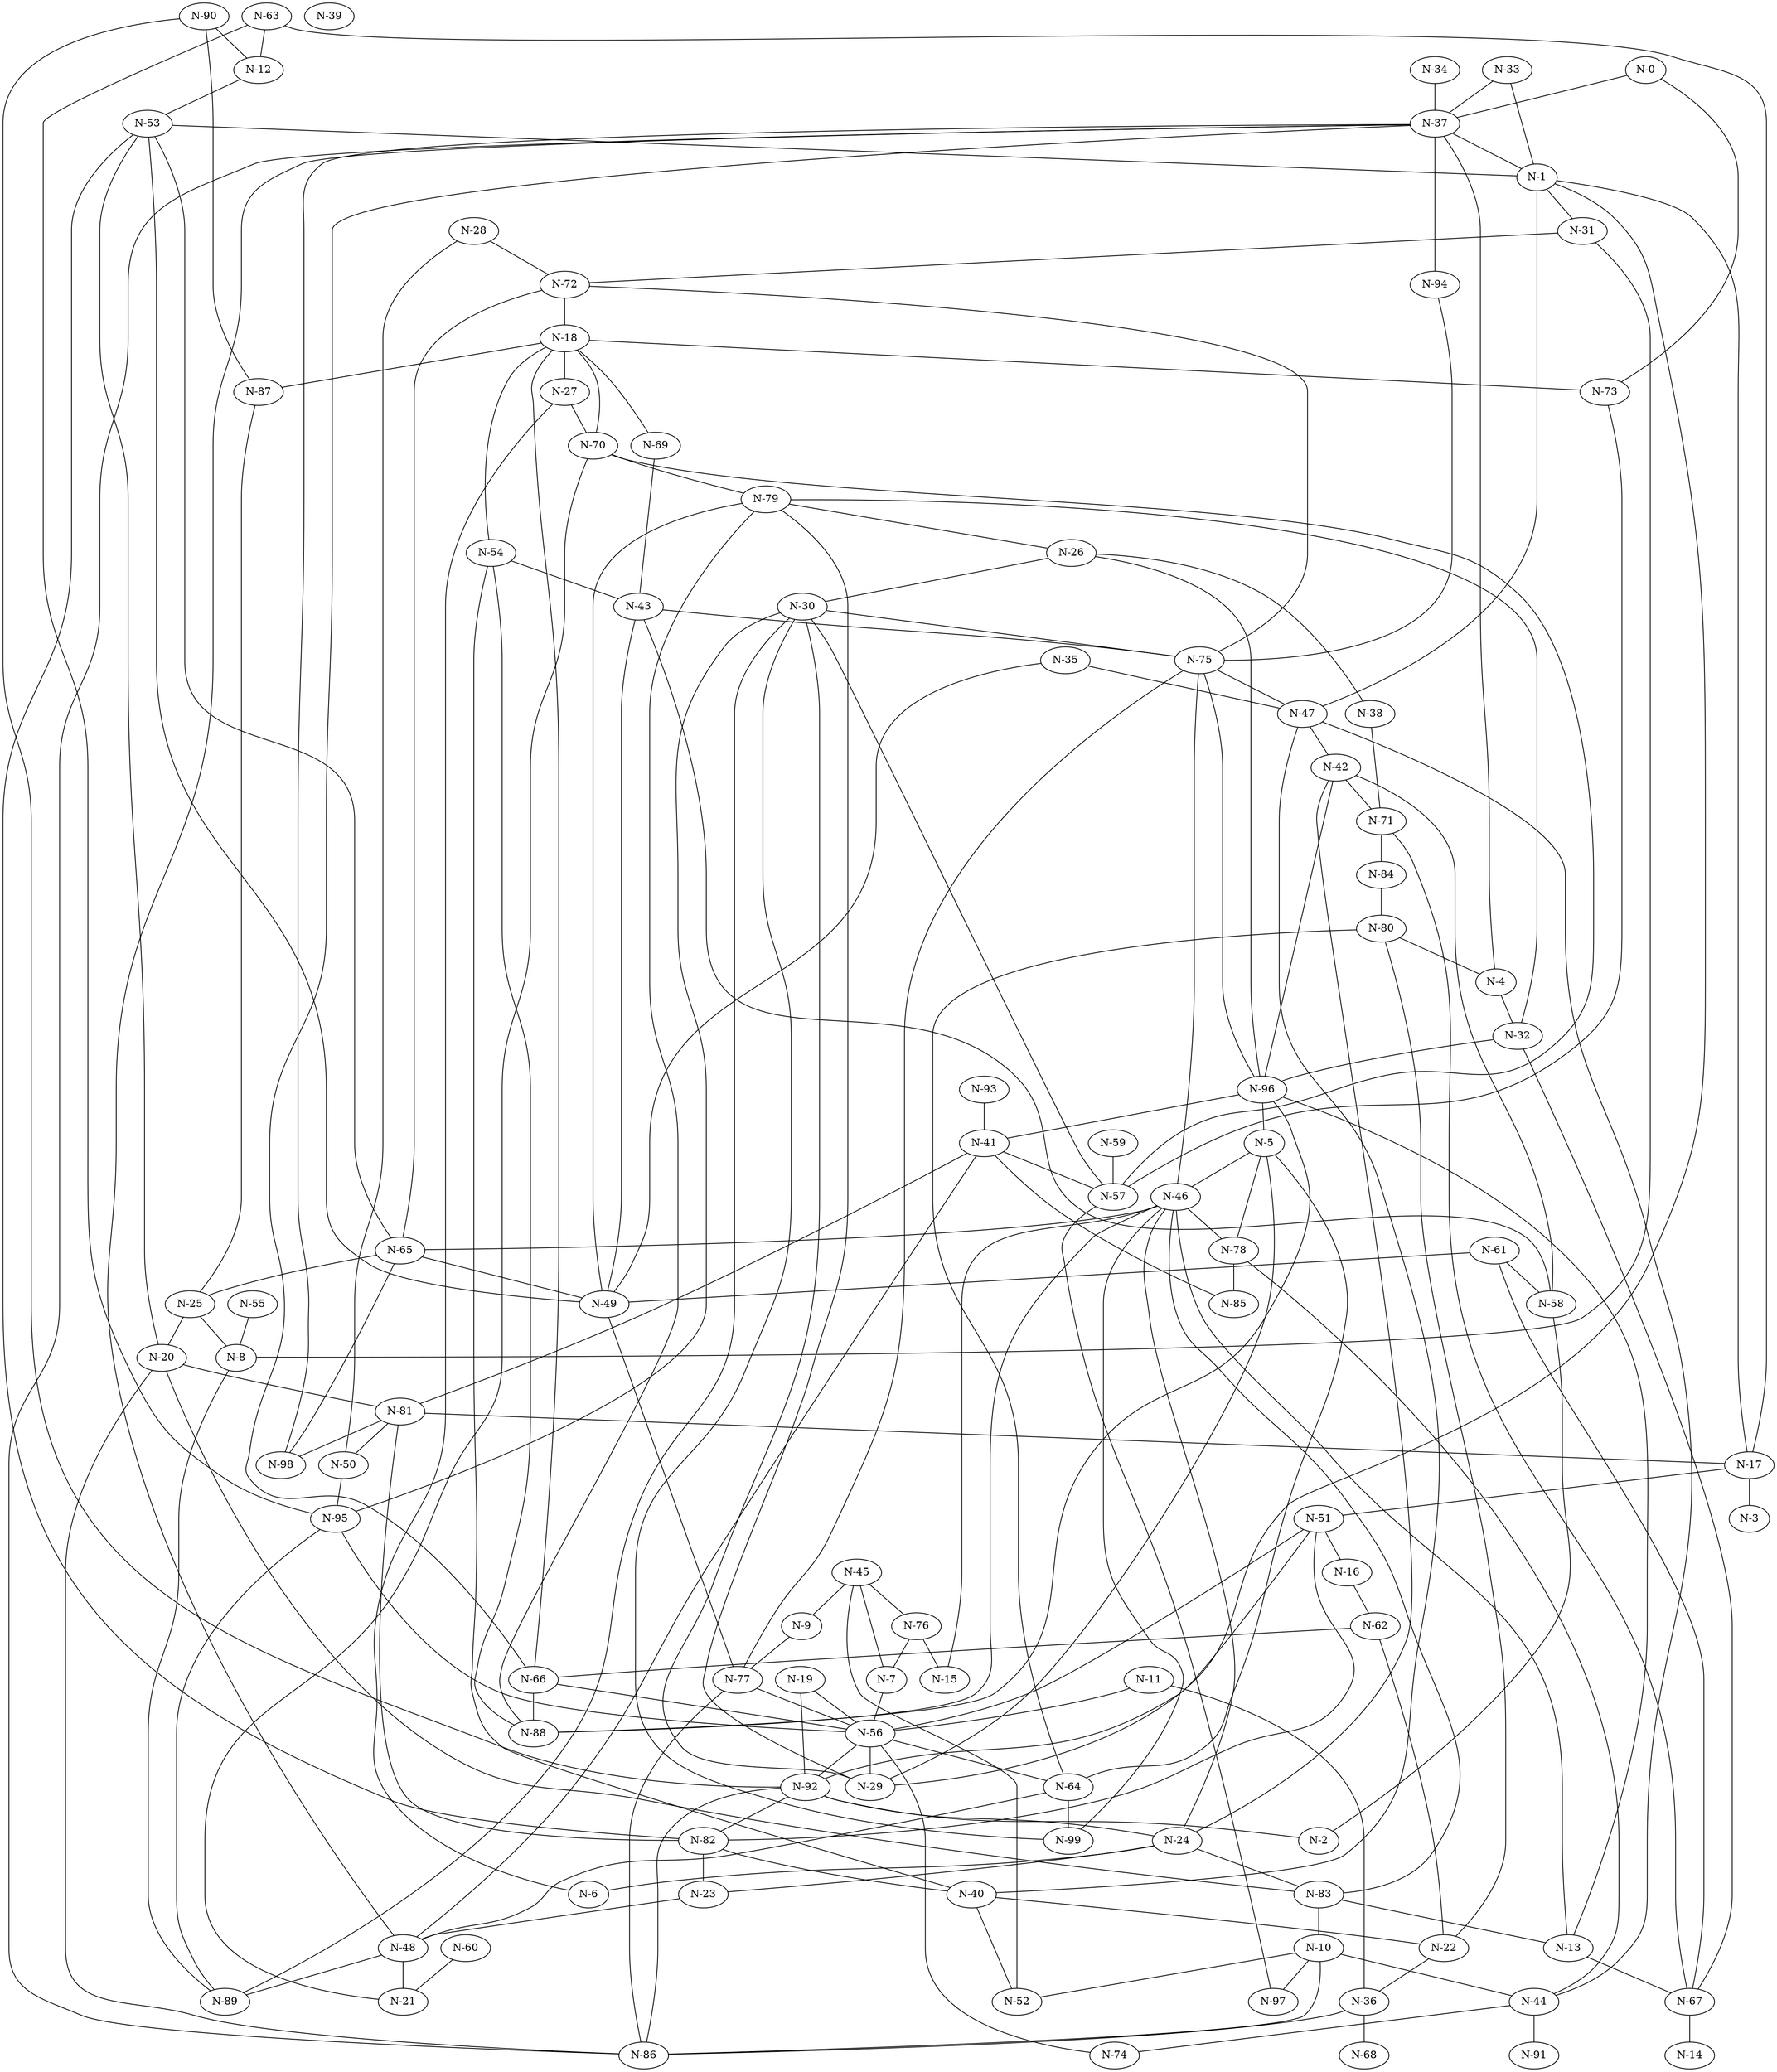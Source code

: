 graph G {
    "N-0";
    "N-1";
    "N-2";
    "N-3";
    "N-4";
    "N-5";
    "N-6";
    "N-7";
    "N-8";
    "N-9";
    "N-10";
    "N-11";
    "N-12";
    "N-13";
    "N-14";
    "N-15";
    "N-16";
    "N-17";
    "N-18";
    "N-19";
    "N-20";
    "N-21";
    "N-22";
    "N-23";
    "N-24";
    "N-25";
    "N-26";
    "N-27";
    "N-28";
    "N-29";
    "N-30";
    "N-31";
    "N-32";
    "N-33";
    "N-34";
    "N-35";
    "N-36";
    "N-37";
    "N-38";
    "N-39";
    "N-40";
    "N-41";
    "N-42";
    "N-43";
    "N-44";
    "N-45";
    "N-46";
    "N-47";
    "N-48";
    "N-49";
    "N-50";
    "N-51";
    "N-52";
    "N-53";
    "N-54";
    "N-55";
    "N-56";
    "N-57";
    "N-58";
    "N-59";
    "N-60";
    "N-61";
    "N-62";
    "N-63";
    "N-64";
    "N-65";
    "N-66";
    "N-67";
    "N-68";
    "N-69";
    "N-70";
    "N-71";
    "N-72";
    "N-73";
    "N-74";
    "N-75";
    "N-76";
    "N-77";
    "N-78";
    "N-79";
    "N-80";
    "N-81";
    "N-82";
    "N-83";
    "N-84";
    "N-85";
    "N-86";
    "N-87";
    "N-88";
    "N-89";
    "N-90";
    "N-91";
    "N-92";
    "N-93";
    "N-94";
    "N-95";
    "N-96";
    "N-97";
    "N-98";
    "N-99";
    "N-0" -- "N-37";
    "N-1" -- "N-31";
    "N-4" -- "N-37";
    "N-4" -- "N-32";
    "N-5" -- "N-78";
    "N-5" -- "N-46";
    "N-5" -- "N-29";
    "N-7" -- "N-56";
    "N-7" -- "N-45";
    "N-8" -- "N-31";
    "N-8" -- "N-89";
    "N-9" -- "N-77";
    "N-10" -- "N-52";
    "N-10" -- "N-97";
    "N-10" -- "N-86";
    "N-10" -- "N-44";
    "N-11" -- "N-56";
    "N-11" -- "N-36";
    "N-12" -- "N-53";
    "N-13" -- "N-67";
    "N-16" -- "N-62";
    "N-17" -- "N-1";
    "N-17" -- "N-3";
    "N-17" -- "N-51";
    "N-18" -- "N-54";
    "N-18" -- "N-69";
    "N-18" -- "N-87";
    "N-18" -- "N-73";
    "N-18" -- "N-27";
    "N-19" -- "N-92";
    "N-19" -- "N-56";
    "N-20" -- "N-81";
    "N-22" -- "N-80";
    "N-22" -- "N-36";
    "N-23" -- "N-48";
    "N-24" -- "N-42";
    "N-24" -- "N-83";
    "N-24" -- "N-6";
    "N-24" -- "N-23";
    "N-24" -- "N-46";
    "N-25" -- "N-8";
    "N-25" -- "N-20";
    "N-26" -- "N-30";
    "N-26" -- "N-96";
    "N-26" -- "N-38";
    "N-27" -- "N-6";
    "N-27" -- "N-70";
    "N-28" -- "N-50";
    "N-28" -- "N-72";
    "N-29" -- "N-30";
    "N-29" -- "N-79";
    "N-29" -- "N-1";
    "N-30" -- "N-89";
    "N-30" -- "N-99";
    "N-30" -- "N-75";
    "N-31" -- "N-72";
    "N-32" -- "N-67";
    "N-32" -- "N-96";
    "N-33" -- "N-1";
    "N-33" -- "N-37";
    "N-34" -- "N-37";
    "N-35" -- "N-49";
    "N-35" -- "N-47";
    "N-36" -- "N-86";
    "N-36" -- "N-68";
    "N-37" -- "N-94";
    "N-37" -- "N-1";
    "N-37" -- "N-48";
    "N-38" -- "N-71";
    "N-40" -- "N-22";
    "N-40" -- "N-52";
    "N-41" -- "N-48";
    "N-41" -- "N-57";
    "N-41" -- "N-85";
    "N-41" -- "N-81";
    "N-42" -- "N-71";
    "N-42" -- "N-58";
    "N-43" -- "N-58";
    "N-43" -- "N-75";
    "N-43" -- "N-49";
    "N-44" -- "N-74";
    "N-44" -- "N-47";
    "N-44" -- "N-91";
    "N-45" -- "N-52";
    "N-45" -- "N-76";
    "N-45" -- "N-9";
    "N-46" -- "N-83";
    "N-46" -- "N-78";
    "N-46" -- "N-65";
    "N-46" -- "N-75";
    "N-46" -- "N-15";
    "N-46" -- "N-13";
    "N-47" -- "N-42";
    "N-47" -- "N-40";
    "N-47" -- "N-1";
    "N-48" -- "N-21";
    "N-48" -- "N-89";
    "N-49" -- "N-79";
    "N-49" -- "N-77";
    "N-50" -- "N-95";
    "N-51" -- "N-16";
    "N-51" -- "N-56";
    "N-53" -- "N-65";
    "N-53" -- "N-49";
    "N-53" -- "N-20";
    "N-53" -- "N-82";
    "N-53" -- "N-1";
    "N-54" -- "N-40";
    "N-54" -- "N-88";
    "N-54" -- "N-43";
    "N-55" -- "N-8";
    "N-56" -- "N-29";
    "N-56" -- "N-92";
    "N-56" -- "N-64";
    "N-57" -- "N-70";
    "N-57" -- "N-30";
    "N-57" -- "N-97";
    "N-58" -- "N-2";
    "N-59" -- "N-57";
    "N-60" -- "N-21";
    "N-61" -- "N-58";
    "N-61" -- "N-67";
    "N-61" -- "N-49";
    "N-62" -- "N-66";
    "N-62" -- "N-22";
    "N-63" -- "N-17";
    "N-63" -- "N-95";
    "N-63" -- "N-12";
    "N-64" -- "N-99";
    "N-64" -- "N-80";
    "N-64" -- "N-48";
    "N-64" -- "N-5";
    "N-65" -- "N-25";
    "N-65" -- "N-72";
    "N-65" -- "N-49";
    "N-66" -- "N-88";
    "N-66" -- "N-37";
    "N-66" -- "N-56";
    "N-66" -- "N-18";
    "N-67" -- "N-14";
    "N-69" -- "N-43";
    "N-70" -- "N-21";
    "N-70" -- "N-79";
    "N-70" -- "N-18";
    "N-71" -- "N-84";
    "N-71" -- "N-67";
    "N-72" -- "N-18";
    "N-73" -- "N-57";
    "N-73" -- "N-0";
    "N-74" -- "N-56";
    "N-75" -- "N-72";
    "N-75" -- "N-47";
    "N-75" -- "N-96";
    "N-76" -- "N-7";
    "N-76" -- "N-15";
    "N-77" -- "N-86";
    "N-77" -- "N-75";
    "N-77" -- "N-56";
    "N-78" -- "N-44";
    "N-78" -- "N-85";
    "N-79" -- "N-26";
    "N-79" -- "N-32";
    "N-80" -- "N-4";
    "N-81" -- "N-17";
    "N-81" -- "N-50";
    "N-81" -- "N-98";
    "N-82" -- "N-51";
    "N-82" -- "N-23";
    "N-82" -- "N-81";
    "N-82" -- "N-40";
    "N-83" -- "N-20";
    "N-83" -- "N-10";
    "N-83" -- "N-13";
    "N-84" -- "N-80";
    "N-86" -- "N-20";
    "N-86" -- "N-37";
    "N-87" -- "N-25";
    "N-88" -- "N-46";
    "N-88" -- "N-79";
    "N-90" -- "N-92";
    "N-90" -- "N-87";
    "N-90" -- "N-12";
    "N-92" -- "N-86";
    "N-92" -- "N-24";
    "N-92" -- "N-2";
    "N-92" -- "N-82";
    "N-92" -- "N-51";
    "N-93" -- "N-41";
    "N-94" -- "N-75";
    "N-95" -- "N-89";
    "N-95" -- "N-30";
    "N-95" -- "N-56";
    "N-96" -- "N-88";
    "N-96" -- "N-41";
    "N-96" -- "N-13";
    "N-96" -- "N-5";
    "N-96" -- "N-42";
    "N-98" -- "N-65";
    "N-98" -- "N-37";
    "N-99" -- "N-46";
}
